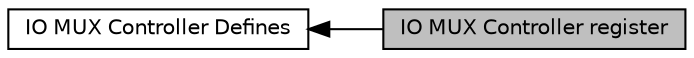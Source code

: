 digraph "IO MUX Controller register"
{
  edge [fontname="Helvetica",fontsize="10",labelfontname="Helvetica",labelfontsize="10"];
  node [fontname="Helvetica",fontsize="10",shape=record];
  rankdir=LR;
  Node1 [label="IO MUX Controller Defines",height=0.2,width=0.4,color="black", fillcolor="white", style="filled",URL="$group__VF6xx__iomuxc__defines.html",tooltip="Defined Constants and Types for the VF6xx IO MUX Controller "];
  Node0 [label="IO MUX Controller register",height=0.2,width=0.4,color="black", fillcolor="grey75", style="filled", fontcolor="black"];
  Node1->Node0 [shape=plaintext, dir="back", style="solid"];
}
